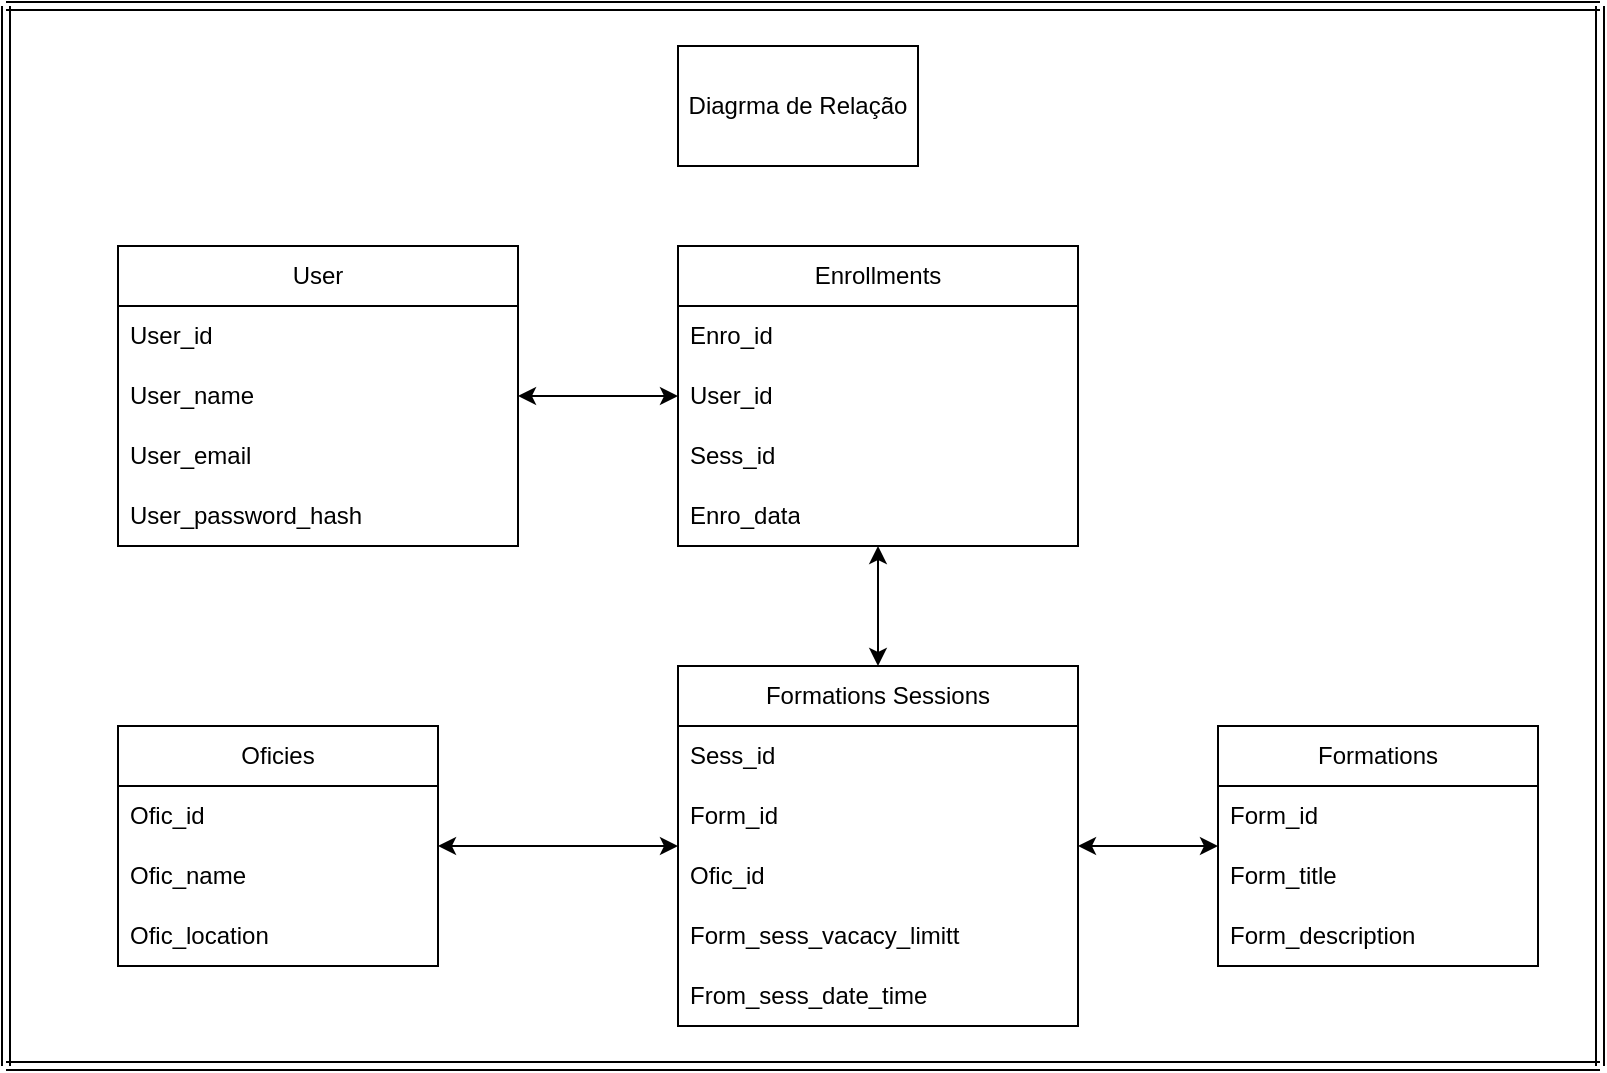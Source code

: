 <mxfile>
    <diagram id="Ib1UkcNoF1kIYEE3U7mb" name="Page-1">
        <mxGraphModel dx="1349" dy="843" grid="1" gridSize="10" guides="1" tooltips="1" connect="1" arrows="1" fold="1" page="1" pageScale="1" pageWidth="827" pageHeight="1169" math="0" shadow="0">
            <root>
                <mxCell id="0"/>
                <mxCell id="1" parent="0"/>
                <mxCell id="50" value="User" style="swimlane;fontStyle=0;childLayout=stackLayout;horizontal=1;startSize=30;horizontalStack=0;resizeParent=1;resizeParentMax=0;resizeLast=0;collapsible=1;marginBottom=0;whiteSpace=wrap;html=1;" parent="1" vertex="1">
                    <mxGeometry x="71" y="490" width="200" height="150" as="geometry"/>
                </mxCell>
                <mxCell id="51" value="User_id" style="text;strokeColor=none;fillColor=none;align=left;verticalAlign=middle;spacingLeft=4;spacingRight=4;overflow=hidden;points=[[0,0.5],[1,0.5]];portConstraint=eastwest;rotatable=0;whiteSpace=wrap;html=1;" parent="50" vertex="1">
                    <mxGeometry y="30" width="200" height="30" as="geometry"/>
                </mxCell>
                <mxCell id="52" value="User_name" style="text;strokeColor=none;fillColor=none;align=left;verticalAlign=middle;spacingLeft=4;spacingRight=4;overflow=hidden;points=[[0,0.5],[1,0.5]];portConstraint=eastwest;rotatable=0;whiteSpace=wrap;html=1;" parent="50" vertex="1">
                    <mxGeometry y="60" width="200" height="30" as="geometry"/>
                </mxCell>
                <mxCell id="53" value="User_email" style="text;strokeColor=none;fillColor=none;align=left;verticalAlign=middle;spacingLeft=4;spacingRight=4;overflow=hidden;points=[[0,0.5],[1,0.5]];portConstraint=eastwest;rotatable=0;whiteSpace=wrap;html=1;" parent="50" vertex="1">
                    <mxGeometry y="90" width="200" height="30" as="geometry"/>
                </mxCell>
                <mxCell id="54" value="User_password_hash" style="text;strokeColor=none;fillColor=none;align=left;verticalAlign=middle;spacingLeft=4;spacingRight=4;overflow=hidden;points=[[0,0.5],[1,0.5]];portConstraint=eastwest;rotatable=0;whiteSpace=wrap;html=1;" parent="50" vertex="1">
                    <mxGeometry y="120" width="200" height="30" as="geometry"/>
                </mxCell>
                <mxCell id="60" value="Oficies" style="swimlane;fontStyle=0;childLayout=stackLayout;horizontal=1;startSize=30;horizontalStack=0;resizeParent=1;resizeParentMax=0;resizeLast=0;collapsible=1;marginBottom=0;whiteSpace=wrap;html=1;" parent="1" vertex="1">
                    <mxGeometry x="71" y="730" width="160" height="120" as="geometry"/>
                </mxCell>
                <mxCell id="61" value="Ofic_id" style="text;strokeColor=none;fillColor=none;align=left;verticalAlign=middle;spacingLeft=4;spacingRight=4;overflow=hidden;points=[[0,0.5],[1,0.5]];portConstraint=eastwest;rotatable=0;whiteSpace=wrap;html=1;" parent="60" vertex="1">
                    <mxGeometry y="30" width="160" height="30" as="geometry"/>
                </mxCell>
                <mxCell id="62" value="Ofic_name" style="text;strokeColor=none;fillColor=none;align=left;verticalAlign=middle;spacingLeft=4;spacingRight=4;overflow=hidden;points=[[0,0.5],[1,0.5]];portConstraint=eastwest;rotatable=0;whiteSpace=wrap;html=1;" parent="60" vertex="1">
                    <mxGeometry y="60" width="160" height="30" as="geometry"/>
                </mxCell>
                <mxCell id="63" value="Ofic_location" style="text;strokeColor=none;fillColor=none;align=left;verticalAlign=middle;spacingLeft=4;spacingRight=4;overflow=hidden;points=[[0,0.5],[1,0.5]];portConstraint=eastwest;rotatable=0;whiteSpace=wrap;html=1;" parent="60" vertex="1">
                    <mxGeometry y="90" width="160" height="30" as="geometry"/>
                </mxCell>
                <mxCell id="65" value="Formations" style="swimlane;fontStyle=0;childLayout=stackLayout;horizontal=1;startSize=30;horizontalStack=0;resizeParent=1;resizeParentMax=0;resizeLast=0;collapsible=1;marginBottom=0;whiteSpace=wrap;html=1;" parent="1" vertex="1">
                    <mxGeometry x="621" y="730" width="160" height="120" as="geometry"/>
                </mxCell>
                <mxCell id="66" value="Form_id" style="text;strokeColor=none;fillColor=none;align=left;verticalAlign=middle;spacingLeft=4;spacingRight=4;overflow=hidden;points=[[0,0.5],[1,0.5]];portConstraint=eastwest;rotatable=0;whiteSpace=wrap;html=1;" parent="65" vertex="1">
                    <mxGeometry y="30" width="160" height="30" as="geometry"/>
                </mxCell>
                <mxCell id="67" value="Form_title" style="text;strokeColor=none;fillColor=none;align=left;verticalAlign=middle;spacingLeft=4;spacingRight=4;overflow=hidden;points=[[0,0.5],[1,0.5]];portConstraint=eastwest;rotatable=0;whiteSpace=wrap;html=1;" parent="65" vertex="1">
                    <mxGeometry y="60" width="160" height="30" as="geometry"/>
                </mxCell>
                <mxCell id="68" value="Form_description" style="text;strokeColor=none;fillColor=none;align=left;verticalAlign=middle;spacingLeft=4;spacingRight=4;overflow=hidden;points=[[0,0.5],[1,0.5]];portConstraint=eastwest;rotatable=0;whiteSpace=wrap;html=1;" parent="65" vertex="1">
                    <mxGeometry y="90" width="160" height="30" as="geometry"/>
                </mxCell>
                <mxCell id="69" value="Formations Sessions" style="swimlane;fontStyle=0;childLayout=stackLayout;horizontal=1;startSize=30;horizontalStack=0;resizeParent=1;resizeParentMax=0;resizeLast=0;collapsible=1;marginBottom=0;whiteSpace=wrap;html=1;" parent="1" vertex="1">
                    <mxGeometry x="351" y="700" width="200" height="180" as="geometry"/>
                </mxCell>
                <mxCell id="70" value="Sess_id" style="text;strokeColor=none;fillColor=none;align=left;verticalAlign=middle;spacingLeft=4;spacingRight=4;overflow=hidden;points=[[0,0.5],[1,0.5]];portConstraint=eastwest;rotatable=0;whiteSpace=wrap;html=1;" parent="69" vertex="1">
                    <mxGeometry y="30" width="200" height="30" as="geometry"/>
                </mxCell>
                <mxCell id="71" value="Form_id" style="text;strokeColor=none;fillColor=none;align=left;verticalAlign=middle;spacingLeft=4;spacingRight=4;overflow=hidden;points=[[0,0.5],[1,0.5]];portConstraint=eastwest;rotatable=0;whiteSpace=wrap;html=1;" parent="69" vertex="1">
                    <mxGeometry y="60" width="200" height="30" as="geometry"/>
                </mxCell>
                <mxCell id="72" value="Ofic_id" style="text;strokeColor=none;fillColor=none;align=left;verticalAlign=middle;spacingLeft=4;spacingRight=4;overflow=hidden;points=[[0,0.5],[1,0.5]];portConstraint=eastwest;rotatable=0;whiteSpace=wrap;html=1;" parent="69" vertex="1">
                    <mxGeometry y="90" width="200" height="30" as="geometry"/>
                </mxCell>
                <mxCell id="73" value="Form_sess_vacacy_limitt" style="text;strokeColor=none;fillColor=none;align=left;verticalAlign=middle;spacingLeft=4;spacingRight=4;overflow=hidden;points=[[0,0.5],[1,0.5]];portConstraint=eastwest;rotatable=0;whiteSpace=wrap;html=1;" parent="69" vertex="1">
                    <mxGeometry y="120" width="200" height="30" as="geometry"/>
                </mxCell>
                <mxCell id="74" value="From_sess_date_time" style="text;strokeColor=none;fillColor=none;align=left;verticalAlign=middle;spacingLeft=4;spacingRight=4;overflow=hidden;points=[[0,0.5],[1,0.5]];portConstraint=eastwest;rotatable=0;whiteSpace=wrap;html=1;" parent="69" vertex="1">
                    <mxGeometry y="150" width="200" height="30" as="geometry"/>
                </mxCell>
                <mxCell id="75" value="Enrollments" style="swimlane;fontStyle=0;childLayout=stackLayout;horizontal=1;startSize=30;horizontalStack=0;resizeParent=1;resizeParentMax=0;resizeLast=0;collapsible=1;marginBottom=0;whiteSpace=wrap;html=1;" parent="1" vertex="1">
                    <mxGeometry x="351" y="490" width="200" height="150" as="geometry"/>
                </mxCell>
                <mxCell id="76" value="Enro_id" style="text;strokeColor=none;fillColor=none;align=left;verticalAlign=middle;spacingLeft=4;spacingRight=4;overflow=hidden;points=[[0,0.5],[1,0.5]];portConstraint=eastwest;rotatable=0;whiteSpace=wrap;html=1;" parent="75" vertex="1">
                    <mxGeometry y="30" width="200" height="30" as="geometry"/>
                </mxCell>
                <mxCell id="77" value="User_id" style="text;strokeColor=none;fillColor=none;align=left;verticalAlign=middle;spacingLeft=4;spacingRight=4;overflow=hidden;points=[[0,0.5],[1,0.5]];portConstraint=eastwest;rotatable=0;whiteSpace=wrap;html=1;" parent="75" vertex="1">
                    <mxGeometry y="60" width="200" height="30" as="geometry"/>
                </mxCell>
                <mxCell id="78" value="Sess_id" style="text;strokeColor=none;fillColor=none;align=left;verticalAlign=middle;spacingLeft=4;spacingRight=4;overflow=hidden;points=[[0,0.5],[1,0.5]];portConstraint=eastwest;rotatable=0;whiteSpace=wrap;html=1;" parent="75" vertex="1">
                    <mxGeometry y="90" width="200" height="30" as="geometry"/>
                </mxCell>
                <mxCell id="80" value="Enro_data" style="text;strokeColor=none;fillColor=none;align=left;verticalAlign=middle;spacingLeft=4;spacingRight=4;overflow=hidden;points=[[0,0.5],[1,0.5]];portConstraint=eastwest;rotatable=0;whiteSpace=wrap;html=1;" parent="75" vertex="1">
                    <mxGeometry y="120" width="200" height="30" as="geometry"/>
                </mxCell>
                <mxCell id="106" value="" style="shape=link;html=1;" parent="1" edge="1">
                    <mxGeometry width="100" relative="1" as="geometry">
                        <mxPoint x="15" y="370" as="sourcePoint"/>
                        <mxPoint x="812" y="370" as="targetPoint"/>
                    </mxGeometry>
                </mxCell>
                <mxCell id="108" value="" style="shape=link;html=1;" parent="1" edge="1">
                    <mxGeometry width="100" relative="1" as="geometry">
                        <mxPoint x="15" y="370" as="sourcePoint"/>
                        <mxPoint x="15" y="900" as="targetPoint"/>
                    </mxGeometry>
                </mxCell>
                <mxCell id="109" value="" style="shape=link;html=1;" parent="1" edge="1">
                    <mxGeometry width="100" relative="1" as="geometry">
                        <mxPoint x="15" y="900" as="sourcePoint"/>
                        <mxPoint x="812" y="900" as="targetPoint"/>
                    </mxGeometry>
                </mxCell>
                <mxCell id="110" value="" style="shape=link;html=1;" parent="1" edge="1">
                    <mxGeometry width="100" relative="1" as="geometry">
                        <mxPoint x="812" y="370" as="sourcePoint"/>
                        <mxPoint x="812" y="900" as="targetPoint"/>
                    </mxGeometry>
                </mxCell>
                <mxCell id="111" value="Diagrma de Relação" style="rounded=0;whiteSpace=wrap;html=1;" parent="1" vertex="1">
                    <mxGeometry x="351" y="390" width="120" height="60" as="geometry"/>
                </mxCell>
                <mxCell id="112" value="" style="endArrow=classic;startArrow=classic;html=1;" parent="1" source="50" target="75" edge="1">
                    <mxGeometry width="50" height="50" relative="1" as="geometry">
                        <mxPoint x="302" y="620" as="sourcePoint"/>
                        <mxPoint x="352" y="570" as="targetPoint"/>
                    </mxGeometry>
                </mxCell>
                <mxCell id="113" value="" style="endArrow=classic;startArrow=classic;html=1;exitX=0.5;exitY=0;exitDx=0;exitDy=0;" parent="1" source="69" target="75" edge="1">
                    <mxGeometry width="50" height="50" relative="1" as="geometry">
                        <mxPoint x="442" y="660" as="sourcePoint"/>
                        <mxPoint x="492" y="610" as="targetPoint"/>
                    </mxGeometry>
                </mxCell>
                <mxCell id="114" value="" style="endArrow=classic;startArrow=classic;html=1;" parent="1" source="60" target="69" edge="1">
                    <mxGeometry width="50" height="50" relative="1" as="geometry">
                        <mxPoint x="202" y="810" as="sourcePoint"/>
                        <mxPoint x="252" y="760" as="targetPoint"/>
                    </mxGeometry>
                </mxCell>
                <mxCell id="115" value="" style="endArrow=classic;startArrow=classic;html=1;" parent="1" source="69" target="65" edge="1">
                    <mxGeometry width="50" height="50" relative="1" as="geometry">
                        <mxPoint x="552" y="810" as="sourcePoint"/>
                        <mxPoint x="602" y="760" as="targetPoint"/>
                    </mxGeometry>
                </mxCell>
            </root>
        </mxGraphModel>
    </diagram>
</mxfile>